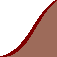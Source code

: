 unitsize(1cm);

pen lightcol = rgb("9e6b5a");
pen darkcol = brown+2;

path bord = (0,0) {dir(10)}..{dir(30)} (1,1);

fill(bord -- (1,0) -- cycle, lightcol);
fill((0,0) {dir(0)}..{dir(35)} (1,1) -- reverse(bord) -- cycle, darkcol);
